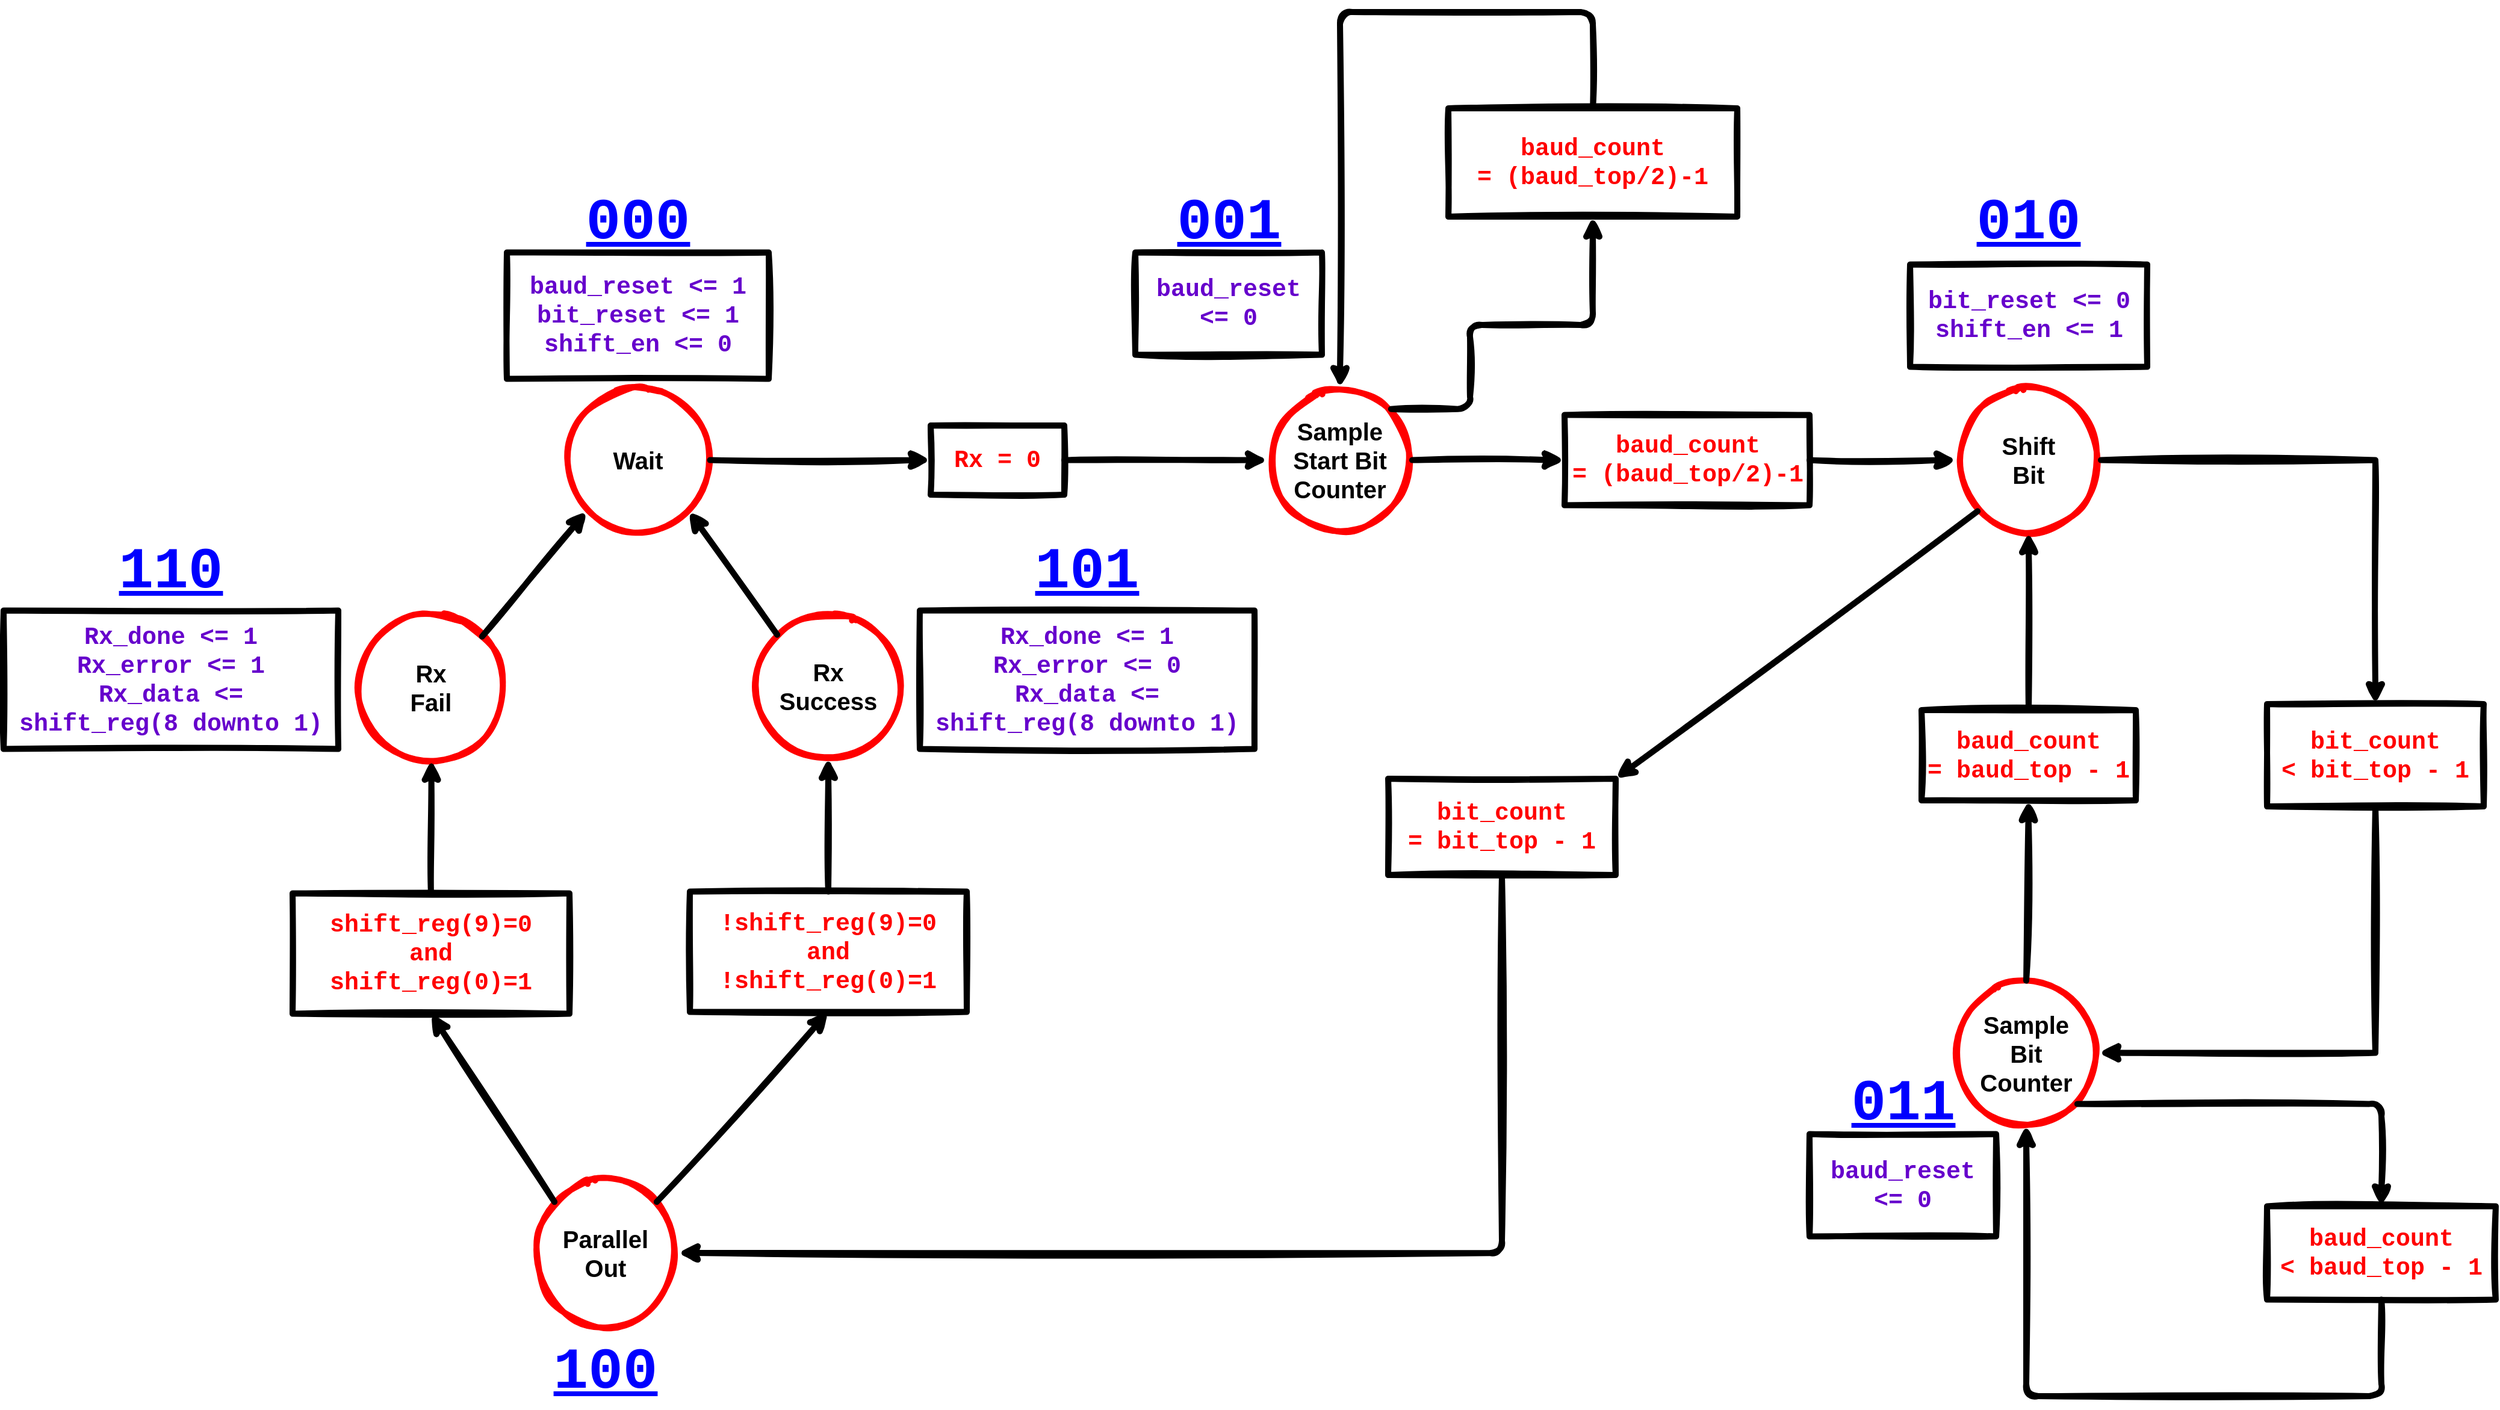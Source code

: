 <mxfile version="18.1.2" type="github">
  <diagram id="x6LJebkulXxpP8k-j8Yy" name="Page-1">
    <mxGraphModel dx="3160" dy="1676" grid="0" gridSize="10" guides="1" tooltips="1" connect="1" arrows="1" fold="1" page="1" pageScale="1" pageWidth="2336" pageHeight="1654" math="0" shadow="0">
      <root>
        <mxCell id="0" />
        <mxCell id="1" parent="0" />
        <mxCell id="wVWjdl_f4s-kxVcAb7ZQ-7" value="" style="group;rounded=0;sketch=1;" parent="1" vertex="1" connectable="0">
          <mxGeometry x="599.75" y="564.3" width="120" height="120" as="geometry" />
        </mxCell>
        <mxCell id="wVWjdl_f4s-kxVcAb7ZQ-8" value="" style="ellipse;whiteSpace=wrap;html=1;rounded=0;strokeWidth=5;sketch=1;strokeColor=#FF0000;" parent="wVWjdl_f4s-kxVcAb7ZQ-7" vertex="1">
          <mxGeometry width="120" height="120" as="geometry" />
        </mxCell>
        <mxCell id="wVWjdl_f4s-kxVcAb7ZQ-9" value="&lt;b style=&quot;font-size: 20px;&quot;&gt;Wait&lt;/b&gt;" style="text;html=1;strokeColor=none;fillColor=none;align=center;verticalAlign=middle;whiteSpace=wrap;rounded=0;sketch=1;" parent="wVWjdl_f4s-kxVcAb7ZQ-7" vertex="1">
          <mxGeometry x="15" y="37.5" width="90" height="45" as="geometry" />
        </mxCell>
        <mxCell id="wVWjdl_f4s-kxVcAb7ZQ-63" value="" style="group;rounded=0;sketch=1;" parent="1" vertex="1" connectable="0">
          <mxGeometry x="1183" y="564.3" width="120" height="120" as="geometry" />
        </mxCell>
        <mxCell id="wVWjdl_f4s-kxVcAb7ZQ-64" value="" style="ellipse;whiteSpace=wrap;html=1;rounded=0;strokeWidth=5;sketch=1;strokeColor=#FF0000;" parent="wVWjdl_f4s-kxVcAb7ZQ-63" vertex="1">
          <mxGeometry width="120" height="120" as="geometry" />
        </mxCell>
        <mxCell id="wVWjdl_f4s-kxVcAb7ZQ-65" value="&lt;b style=&quot;font-size: 20px;&quot;&gt;Sample&lt;br&gt;Start Bit&lt;br&gt;Counter&lt;br&gt;&lt;/b&gt;" style="text;html=1;strokeColor=none;fillColor=none;align=center;verticalAlign=middle;whiteSpace=wrap;rounded=0;sketch=1;" parent="wVWjdl_f4s-kxVcAb7ZQ-63" vertex="1">
          <mxGeometry x="15" y="37.5" width="90" height="45" as="geometry" />
        </mxCell>
        <mxCell id="wVWjdl_f4s-kxVcAb7ZQ-66" value="" style="group;rounded=0;sketch=1;" parent="1" vertex="1" connectable="0">
          <mxGeometry x="1755" y="564.3" width="120" height="120" as="geometry" />
        </mxCell>
        <mxCell id="wVWjdl_f4s-kxVcAb7ZQ-67" value="" style="ellipse;whiteSpace=wrap;html=1;rounded=0;strokeWidth=5;sketch=1;strokeColor=#FF0000;" parent="wVWjdl_f4s-kxVcAb7ZQ-66" vertex="1">
          <mxGeometry width="120" height="120" as="geometry" />
        </mxCell>
        <mxCell id="wVWjdl_f4s-kxVcAb7ZQ-68" value="&lt;b style=&quot;font-size: 20px;&quot;&gt;Shift&lt;br&gt;Bit&lt;br&gt;&lt;/b&gt;" style="text;html=1;strokeColor=none;fillColor=none;align=center;verticalAlign=middle;whiteSpace=wrap;rounded=0;sketch=1;" parent="wVWjdl_f4s-kxVcAb7ZQ-66" vertex="1">
          <mxGeometry x="15" y="37.5" width="90" height="45" as="geometry" />
        </mxCell>
        <mxCell id="wVWjdl_f4s-kxVcAb7ZQ-69" value="" style="group;rounded=0;sketch=1;" parent="1" vertex="1" connectable="0">
          <mxGeometry x="1753" y="1056.8" width="120" height="120" as="geometry" />
        </mxCell>
        <mxCell id="wVWjdl_f4s-kxVcAb7ZQ-70" value="" style="ellipse;whiteSpace=wrap;html=1;rounded=0;strokeWidth=5;sketch=1;strokeColor=#FF0000;" parent="wVWjdl_f4s-kxVcAb7ZQ-69" vertex="1">
          <mxGeometry width="120" height="120" as="geometry" />
        </mxCell>
        <mxCell id="wVWjdl_f4s-kxVcAb7ZQ-71" value="&lt;b style=&quot;font-size: 20px;&quot;&gt;Sample&lt;br&gt;Bit&lt;br&gt;Counter&lt;br&gt;&lt;/b&gt;" style="text;html=1;strokeColor=none;fillColor=none;align=center;verticalAlign=middle;whiteSpace=wrap;rounded=0;sketch=1;" parent="wVWjdl_f4s-kxVcAb7ZQ-69" vertex="1">
          <mxGeometry x="15" y="37.5" width="90" height="45" as="geometry" />
        </mxCell>
        <mxCell id="wVWjdl_f4s-kxVcAb7ZQ-72" value="" style="group;rounded=0;sketch=1;" parent="1" vertex="1" connectable="0">
          <mxGeometry x="573" y="1223.05" width="120" height="120" as="geometry" />
        </mxCell>
        <mxCell id="wVWjdl_f4s-kxVcAb7ZQ-73" value="" style="ellipse;whiteSpace=wrap;html=1;rounded=0;strokeWidth=5;sketch=1;strokeColor=#FF0000;" parent="wVWjdl_f4s-kxVcAb7ZQ-72" vertex="1">
          <mxGeometry width="120" height="120" as="geometry" />
        </mxCell>
        <mxCell id="wVWjdl_f4s-kxVcAb7ZQ-74" value="&lt;b style=&quot;font-size: 20px;&quot;&gt;Parallel&lt;br&gt;Out&lt;br&gt;&lt;/b&gt;" style="text;html=1;strokeColor=none;fillColor=none;align=center;verticalAlign=middle;whiteSpace=wrap;rounded=0;sketch=1;" parent="wVWjdl_f4s-kxVcAb7ZQ-72" vertex="1">
          <mxGeometry x="15" y="37.5" width="90" height="45" as="geometry" />
        </mxCell>
        <mxCell id="wVWjdl_f4s-kxVcAb7ZQ-75" value="&lt;font size=&quot;1&quot; style=&quot;&quot; face=&quot;Courier New&quot;&gt;&lt;b style=&quot;&quot;&gt;&lt;u style=&quot;font-size: 48px;&quot;&gt;000&lt;/u&gt;&lt;/b&gt;&lt;/font&gt;" style="text;html=1;strokeColor=none;fillColor=none;align=center;verticalAlign=middle;whiteSpace=wrap;rounded=0;fontColor=#0000FF;sketch=1;" parent="1" vertex="1">
          <mxGeometry x="629.75" y="411.8" width="60" height="30" as="geometry" />
        </mxCell>
        <mxCell id="wVWjdl_f4s-kxVcAb7ZQ-76" value="&lt;font size=&quot;1&quot; style=&quot;&quot; face=&quot;Courier New&quot;&gt;&lt;b style=&quot;&quot;&gt;&lt;u style=&quot;font-size: 48px;&quot;&gt;001&lt;/u&gt;&lt;/b&gt;&lt;/font&gt;" style="text;html=1;strokeColor=none;fillColor=none;align=center;verticalAlign=middle;whiteSpace=wrap;rounded=0;fontColor=#0000FF;sketch=1;" parent="1" vertex="1">
          <mxGeometry x="1120.5" y="411.8" width="60" height="30" as="geometry" />
        </mxCell>
        <mxCell id="wVWjdl_f4s-kxVcAb7ZQ-77" value="&lt;font size=&quot;1&quot; style=&quot;&quot; face=&quot;Courier New&quot;&gt;&lt;b style=&quot;&quot;&gt;&lt;u style=&quot;font-size: 48px;&quot;&gt;010&lt;/u&gt;&lt;/b&gt;&lt;/font&gt;" style="text;html=1;strokeColor=none;fillColor=none;align=center;verticalAlign=middle;whiteSpace=wrap;rounded=0;fontColor=#0000FF;sketch=1;" parent="1" vertex="1">
          <mxGeometry x="1785" y="411.8" width="60" height="30" as="geometry" />
        </mxCell>
        <mxCell id="wVWjdl_f4s-kxVcAb7ZQ-78" value="&lt;font size=&quot;1&quot; style=&quot;&quot; face=&quot;Courier New&quot;&gt;&lt;b style=&quot;&quot;&gt;&lt;u style=&quot;font-size: 48px;&quot;&gt;100&lt;/u&gt;&lt;/b&gt;&lt;/font&gt;" style="text;html=1;strokeColor=none;fillColor=none;align=center;verticalAlign=middle;whiteSpace=wrap;rounded=0;fontColor=#0000FF;sketch=1;" parent="1" vertex="1">
          <mxGeometry x="603" y="1366.8" width="60" height="30" as="geometry" />
        </mxCell>
        <mxCell id="wVWjdl_f4s-kxVcAb7ZQ-79" value="&lt;font size=&quot;1&quot; style=&quot;&quot; face=&quot;Courier New&quot;&gt;&lt;b style=&quot;&quot;&gt;&lt;u style=&quot;font-size: 48px;&quot;&gt;011&lt;/u&gt;&lt;/b&gt;&lt;/font&gt;" style="text;html=1;strokeColor=none;fillColor=none;align=center;verticalAlign=middle;whiteSpace=wrap;rounded=0;fontColor=#0000FF;sketch=1;" parent="1" vertex="1">
          <mxGeometry x="1680.5" y="1144.3" width="60" height="30" as="geometry" />
        </mxCell>
        <mxCell id="wVWjdl_f4s-kxVcAb7ZQ-204" style="edgeStyle=orthogonalEdgeStyle;sketch=1;orthogonalLoop=1;jettySize=auto;html=1;exitX=0.5;exitY=0;exitDx=0;exitDy=0;entryX=0.5;entryY=0;entryDx=0;entryDy=0;fontFamily=Courier New;fontSize=20;fontColor=#6600CC;strokeWidth=5;" parent="1" source="wVWjdl_f4s-kxVcAb7ZQ-95" target="wVWjdl_f4s-kxVcAb7ZQ-64" edge="1">
          <mxGeometry relative="1" as="geometry">
            <Array as="points">
              <mxPoint x="1453" y="252" />
              <mxPoint x="1243" y="252" />
            </Array>
          </mxGeometry>
        </mxCell>
        <mxCell id="wVWjdl_f4s-kxVcAb7ZQ-95" value="&lt;b style=&quot;font-family: &amp;quot;Courier New&amp;quot;; font-size: 20px;&quot;&gt;baud_count&lt;br&gt;= (baud_top/2)-1&lt;/b&gt;&lt;font style=&quot;font-size: 20px;&quot; face=&quot;Courier New&quot;&gt;&lt;b style=&quot;&quot;&gt;&lt;br&gt;&lt;/b&gt;&lt;/font&gt;" style="text;html=1;strokeColor=default;fillColor=none;align=center;verticalAlign=middle;whiteSpace=wrap;rounded=0;fontColor=#FF0000;strokeWidth=5;sketch=1;" parent="1" vertex="1">
          <mxGeometry x="1333" y="332" width="240" height="90" as="geometry" />
        </mxCell>
        <mxCell id="wVWjdl_f4s-kxVcAb7ZQ-173" style="edgeStyle=orthogonalEdgeStyle;sketch=1;orthogonalLoop=1;jettySize=auto;html=1;exitX=0.5;exitY=1;exitDx=0;exitDy=0;entryX=1;entryY=0.5;entryDx=0;entryDy=0;fontFamily=Courier New;fontSize=20;fontColor=#6600CC;strokeWidth=5;" parent="1" source="wVWjdl_f4s-kxVcAb7ZQ-96" target="wVWjdl_f4s-kxVcAb7ZQ-73" edge="1">
          <mxGeometry relative="1" as="geometry" />
        </mxCell>
        <mxCell id="wVWjdl_f4s-kxVcAb7ZQ-96" value="&lt;font style=&quot;font-size: 20px;&quot; face=&quot;Courier New&quot;&gt;&lt;b style=&quot;&quot;&gt;bit_count&lt;br&gt;= bit_top - 1&lt;br&gt;&lt;/b&gt;&lt;/font&gt;" style="text;html=1;strokeColor=default;fillColor=none;align=center;verticalAlign=middle;whiteSpace=wrap;rounded=0;fontColor=#FF0000;strokeWidth=5;sketch=1;" parent="1" vertex="1">
          <mxGeometry x="1283" y="889" width="189" height="80" as="geometry" />
        </mxCell>
        <mxCell id="wVWjdl_f4s-kxVcAb7ZQ-200" style="edgeStyle=orthogonalEdgeStyle;sketch=1;orthogonalLoop=1;jettySize=auto;html=1;exitX=0.5;exitY=1;exitDx=0;exitDy=0;entryX=0.5;entryY=1;entryDx=0;entryDy=0;fontFamily=Courier New;fontSize=20;fontColor=#6600CC;strokeWidth=5;" parent="1" source="wVWjdl_f4s-kxVcAb7ZQ-97" target="wVWjdl_f4s-kxVcAb7ZQ-70" edge="1">
          <mxGeometry relative="1" as="geometry">
            <Array as="points">
              <mxPoint x="2108" y="1402" />
              <mxPoint x="1813" y="1402" />
            </Array>
          </mxGeometry>
        </mxCell>
        <mxCell id="wVWjdl_f4s-kxVcAb7ZQ-97" value="&lt;font style=&quot;font-size: 20px;&quot; face=&quot;Courier New&quot;&gt;&lt;b style=&quot;&quot;&gt;baud_count&lt;br&gt;&amp;lt; baud_top - 1&lt;br&gt;&lt;/b&gt;&lt;/font&gt;" style="text;html=1;strokeColor=default;fillColor=none;align=center;verticalAlign=middle;whiteSpace=wrap;rounded=0;fontColor=#FF0000;sketch=1;strokeWidth=5;" parent="1" vertex="1">
          <mxGeometry x="2013" y="1244.3" width="190" height="77.5" as="geometry" />
        </mxCell>
        <mxCell id="wVWjdl_f4s-kxVcAb7ZQ-155" style="edgeStyle=orthogonalEdgeStyle;rounded=0;sketch=1;orthogonalLoop=1;jettySize=auto;html=1;exitX=0.5;exitY=1;exitDx=0;exitDy=0;entryX=1;entryY=0.5;entryDx=0;entryDy=0;fontFamily=Courier New;fontSize=20;fontColor=#6600CC;strokeWidth=5;" parent="1" source="wVWjdl_f4s-kxVcAb7ZQ-98" target="wVWjdl_f4s-kxVcAb7ZQ-70" edge="1">
          <mxGeometry relative="1" as="geometry" />
        </mxCell>
        <mxCell id="wVWjdl_f4s-kxVcAb7ZQ-98" value="&lt;font style=&quot;font-size: 20px;&quot; face=&quot;Courier New&quot;&gt;&lt;b style=&quot;&quot;&gt;bit_count&lt;br&gt;&amp;lt; bit_top - 1&lt;br&gt;&lt;/b&gt;&lt;/font&gt;" style="text;html=1;strokeColor=default;fillColor=none;align=center;verticalAlign=middle;whiteSpace=wrap;rounded=0;fontColor=#FF0000;strokeWidth=5;sketch=1;" parent="1" vertex="1">
          <mxGeometry x="2013" y="827" width="180" height="85" as="geometry" />
        </mxCell>
        <mxCell id="wVWjdl_f4s-kxVcAb7ZQ-153" style="edgeStyle=orthogonalEdgeStyle;rounded=0;sketch=1;orthogonalLoop=1;jettySize=auto;html=1;exitX=0.5;exitY=0;exitDx=0;exitDy=0;entryX=0.5;entryY=1;entryDx=0;entryDy=0;fontFamily=Courier New;fontSize=20;fontColor=#6600CC;strokeWidth=5;" parent="1" source="wVWjdl_f4s-kxVcAb7ZQ-101" target="wVWjdl_f4s-kxVcAb7ZQ-67" edge="1">
          <mxGeometry relative="1" as="geometry" />
        </mxCell>
        <mxCell id="wVWjdl_f4s-kxVcAb7ZQ-101" value="&lt;font style=&quot;font-size: 20px;&quot; face=&quot;Courier New&quot;&gt;&lt;b style=&quot;&quot;&gt;baud_count&lt;br&gt;= baud_top - 1&lt;br&gt;&lt;/b&gt;&lt;/font&gt;" style="text;html=1;strokeColor=default;fillColor=none;align=center;verticalAlign=middle;whiteSpace=wrap;rounded=0;fontColor=#FF0000;strokeWidth=5;sketch=1;" parent="1" vertex="1">
          <mxGeometry x="1726" y="832" width="178" height="75" as="geometry" />
        </mxCell>
        <mxCell id="wVWjdl_f4s-kxVcAb7ZQ-102" value="&lt;font color=&quot;#6600cc&quot; style=&quot;font-size: 20px;&quot; face=&quot;Courier New&quot;&gt;&lt;b style=&quot;&quot;&gt;bit_reset &amp;lt;= 0&lt;br&gt;shift_en &amp;lt;= 1&lt;br&gt;&lt;/b&gt;&lt;/font&gt;" style="text;html=1;strokeColor=default;fillColor=none;align=center;verticalAlign=middle;whiteSpace=wrap;rounded=0;fontColor=#0000FF;sketch=1;strokeWidth=5;" parent="1" vertex="1">
          <mxGeometry x="1716.5" y="461.8" width="197" height="85" as="geometry" />
        </mxCell>
        <mxCell id="wVWjdl_f4s-kxVcAb7ZQ-151" style="edgeStyle=orthogonalEdgeStyle;rounded=0;sketch=1;orthogonalLoop=1;jettySize=auto;html=1;exitX=1;exitY=0.5;exitDx=0;exitDy=0;entryX=0;entryY=0.5;entryDx=0;entryDy=0;fontFamily=Courier New;fontSize=20;fontColor=#6600CC;strokeWidth=5;" parent="1" source="wVWjdl_f4s-kxVcAb7ZQ-93" target="wVWjdl_f4s-kxVcAb7ZQ-67" edge="1">
          <mxGeometry relative="1" as="geometry" />
        </mxCell>
        <mxCell id="wVWjdl_f4s-kxVcAb7ZQ-93" value="&lt;font style=&quot;font-size: 20px;&quot; face=&quot;Courier New&quot;&gt;&lt;b style=&quot;&quot;&gt;baud_count&lt;br&gt;= (baud_top/2)-1&lt;br&gt;&lt;/b&gt;&lt;/font&gt;" style="text;html=1;strokeColor=default;fillColor=none;align=center;verticalAlign=middle;whiteSpace=wrap;rounded=0;fontColor=#FF0000;strokeWidth=5;sketch=1;" parent="1" vertex="1">
          <mxGeometry x="1429.5" y="586.8" width="203.5" height="75" as="geometry" />
        </mxCell>
        <mxCell id="wVWjdl_f4s-kxVcAb7ZQ-164" style="edgeStyle=orthogonalEdgeStyle;rounded=0;sketch=1;orthogonalLoop=1;jettySize=auto;html=1;exitX=1;exitY=0.5;exitDx=0;exitDy=0;entryX=0;entryY=0.5;entryDx=0;entryDy=0;fontFamily=Courier New;fontSize=20;fontColor=#6600CC;strokeWidth=5;" parent="1" source="wVWjdl_f4s-kxVcAb7ZQ-89" target="wVWjdl_f4s-kxVcAb7ZQ-64" edge="1">
          <mxGeometry relative="1" as="geometry" />
        </mxCell>
        <mxCell id="wVWjdl_f4s-kxVcAb7ZQ-89" value="&lt;font size=&quot;1&quot; style=&quot;&quot; face=&quot;Courier New&quot;&gt;&lt;b style=&quot;font-size: 20px;&quot;&gt;Rx = 0&lt;/b&gt;&lt;/font&gt;" style="text;html=1;strokeColor=default;fillColor=none;align=center;verticalAlign=middle;whiteSpace=wrap;rounded=0;fontColor=#FF0000;strokeWidth=5;sketch=1;" parent="1" vertex="1">
          <mxGeometry x="903" y="595.55" width="111" height="57.5" as="geometry" />
        </mxCell>
        <mxCell id="wVWjdl_f4s-kxVcAb7ZQ-143" value="&lt;font color=&quot;#6600cc&quot; size=&quot;1&quot; style=&quot;&quot; face=&quot;Courier New&quot;&gt;&lt;b style=&quot;font-size: 20px;&quot;&gt;baud_reset &amp;lt;= 0&lt;br&gt;&lt;/b&gt;&lt;/font&gt;" style="text;html=1;strokeColor=default;fillColor=none;align=center;verticalAlign=middle;whiteSpace=wrap;rounded=0;fontColor=#0000FF;sketch=1;strokeWidth=5;" parent="1" vertex="1">
          <mxGeometry x="1073" y="451.8" width="155" height="85" as="geometry" />
        </mxCell>
        <mxCell id="wVWjdl_f4s-kxVcAb7ZQ-144" value="&lt;font color=&quot;#6600cc&quot; style=&quot;font-size: 20px;&quot; face=&quot;Courier New&quot;&gt;&lt;b style=&quot;&quot;&gt;baud_reset &amp;lt;= 1&lt;br&gt;bit_reset &amp;lt;= 1&lt;br&gt;shift_en &amp;lt;= 0&lt;br&gt;&lt;/b&gt;&lt;/font&gt;" style="text;html=1;strokeColor=default;fillColor=none;align=center;verticalAlign=middle;whiteSpace=wrap;rounded=0;fontColor=#0000FF;sketch=1;strokeWidth=5;" parent="1" vertex="1">
          <mxGeometry x="551" y="451.8" width="217.5" height="105" as="geometry" />
        </mxCell>
        <mxCell id="wVWjdl_f4s-kxVcAb7ZQ-150" style="edgeStyle=orthogonalEdgeStyle;rounded=0;sketch=1;orthogonalLoop=1;jettySize=auto;html=1;exitX=1;exitY=0.5;exitDx=0;exitDy=0;entryX=0;entryY=0.5;entryDx=0;entryDy=0;fontFamily=Courier New;fontSize=20;fontColor=#6600CC;strokeWidth=5;" parent="1" source="wVWjdl_f4s-kxVcAb7ZQ-64" target="wVWjdl_f4s-kxVcAb7ZQ-93" edge="1">
          <mxGeometry relative="1" as="geometry" />
        </mxCell>
        <mxCell id="wVWjdl_f4s-kxVcAb7ZQ-154" style="edgeStyle=orthogonalEdgeStyle;rounded=0;sketch=1;orthogonalLoop=1;jettySize=auto;html=1;exitX=1;exitY=0.5;exitDx=0;exitDy=0;entryX=0.5;entryY=0;entryDx=0;entryDy=0;fontFamily=Courier New;fontSize=20;fontColor=#6600CC;strokeWidth=5;" parent="1" source="wVWjdl_f4s-kxVcAb7ZQ-67" target="wVWjdl_f4s-kxVcAb7ZQ-98" edge="1">
          <mxGeometry relative="1" as="geometry" />
        </mxCell>
        <mxCell id="wVWjdl_f4s-kxVcAb7ZQ-157" style="edgeStyle=none;rounded=0;sketch=1;orthogonalLoop=1;jettySize=auto;html=1;exitX=0;exitY=1;exitDx=0;exitDy=0;entryX=1;entryY=0;entryDx=0;entryDy=0;fontFamily=Courier New;fontSize=20;fontColor=#6600CC;strokeWidth=5;" parent="1" source="wVWjdl_f4s-kxVcAb7ZQ-67" target="wVWjdl_f4s-kxVcAb7ZQ-96" edge="1">
          <mxGeometry relative="1" as="geometry" />
        </mxCell>
        <mxCell id="wVWjdl_f4s-kxVcAb7ZQ-163" style="edgeStyle=orthogonalEdgeStyle;rounded=0;sketch=1;orthogonalLoop=1;jettySize=auto;html=1;exitX=1;exitY=0.5;exitDx=0;exitDy=0;entryX=0;entryY=0.5;entryDx=0;entryDy=0;fontFamily=Courier New;fontSize=20;fontColor=#6600CC;strokeWidth=5;" parent="1" source="wVWjdl_f4s-kxVcAb7ZQ-8" target="wVWjdl_f4s-kxVcAb7ZQ-89" edge="1">
          <mxGeometry relative="1" as="geometry" />
        </mxCell>
        <mxCell id="wVWjdl_f4s-kxVcAb7ZQ-165" value="" style="group;rounded=0;sketch=1;" parent="1" vertex="1" connectable="0">
          <mxGeometry x="758" y="751.8" width="120" height="120" as="geometry" />
        </mxCell>
        <mxCell id="wVWjdl_f4s-kxVcAb7ZQ-166" value="" style="ellipse;whiteSpace=wrap;html=1;rounded=0;strokeWidth=5;sketch=1;strokeColor=#FF0000;" parent="wVWjdl_f4s-kxVcAb7ZQ-165" vertex="1">
          <mxGeometry width="120" height="120" as="geometry" />
        </mxCell>
        <mxCell id="wVWjdl_f4s-kxVcAb7ZQ-167" value="&lt;b style=&quot;font-size: 20px;&quot;&gt;Rx&lt;br&gt;Success&lt;br&gt;&lt;/b&gt;" style="text;html=1;strokeColor=none;fillColor=none;align=center;verticalAlign=middle;whiteSpace=wrap;rounded=0;sketch=1;" parent="wVWjdl_f4s-kxVcAb7ZQ-165" vertex="1">
          <mxGeometry x="15" y="37.5" width="90" height="45" as="geometry" />
        </mxCell>
        <mxCell id="wVWjdl_f4s-kxVcAb7ZQ-170" value="" style="group;rounded=0;sketch=1;" parent="1" vertex="1" connectable="0">
          <mxGeometry x="428" y="753.3" width="120" height="120" as="geometry" />
        </mxCell>
        <mxCell id="wVWjdl_f4s-kxVcAb7ZQ-171" value="" style="ellipse;whiteSpace=wrap;html=1;rounded=0;strokeWidth=5;sketch=1;strokeColor=#FF0000;" parent="wVWjdl_f4s-kxVcAb7ZQ-170" vertex="1">
          <mxGeometry width="120" height="120" as="geometry" />
        </mxCell>
        <mxCell id="wVWjdl_f4s-kxVcAb7ZQ-172" value="&lt;b style=&quot;font-size: 20px;&quot;&gt;Rx&lt;br&gt;Fail&lt;br&gt;&lt;/b&gt;" style="text;html=1;strokeColor=none;fillColor=none;align=center;verticalAlign=middle;whiteSpace=wrap;rounded=0;sketch=1;" parent="wVWjdl_f4s-kxVcAb7ZQ-170" vertex="1">
          <mxGeometry x="15" y="37.5" width="90" height="45" as="geometry" />
        </mxCell>
        <mxCell id="wVWjdl_f4s-kxVcAb7ZQ-179" value="&lt;font color=&quot;#6600cc&quot; size=&quot;1&quot; style=&quot;&quot; face=&quot;Courier New&quot;&gt;&lt;b style=&quot;font-size: 20px;&quot;&gt;baud_reset &amp;lt;= 0&lt;br&gt;&lt;/b&gt;&lt;/font&gt;" style="text;html=1;strokeColor=default;fillColor=none;align=center;verticalAlign=middle;whiteSpace=wrap;rounded=0;fontColor=#0000FF;sketch=1;strokeWidth=5;" parent="1" vertex="1">
          <mxGeometry x="1633" y="1184.3" width="155" height="85" as="geometry" />
        </mxCell>
        <mxCell id="wVWjdl_f4s-kxVcAb7ZQ-182" style="edgeStyle=none;sketch=1;orthogonalLoop=1;jettySize=auto;html=1;exitX=0.5;exitY=0;exitDx=0;exitDy=0;entryX=0.5;entryY=1;entryDx=0;entryDy=0;fontFamily=Courier New;fontSize=20;fontColor=#6600CC;strokeWidth=5;" parent="1" source="wVWjdl_f4s-kxVcAb7ZQ-180" target="wVWjdl_f4s-kxVcAb7ZQ-166" edge="1">
          <mxGeometry relative="1" as="geometry" />
        </mxCell>
        <mxCell id="wVWjdl_f4s-kxVcAb7ZQ-180" value="&lt;font style=&quot;font-size: 20px;&quot; face=&quot;Courier New&quot;&gt;&lt;b style=&quot;&quot;&gt;!shift_reg(9)=0&lt;br&gt;and&lt;br&gt;!shift_reg(0)=1&lt;br&gt;&lt;/b&gt;&lt;/font&gt;" style="text;html=1;strokeColor=default;fillColor=none;align=center;verticalAlign=middle;whiteSpace=wrap;rounded=0;fontColor=#FF0000;strokeWidth=5;sketch=1;" parent="1" vertex="1">
          <mxGeometry x="703" y="982.8" width="230" height="100" as="geometry" />
        </mxCell>
        <mxCell id="wVWjdl_f4s-kxVcAb7ZQ-181" style="edgeStyle=none;sketch=1;orthogonalLoop=1;jettySize=auto;html=1;exitX=1;exitY=0;exitDx=0;exitDy=0;entryX=0.5;entryY=1;entryDx=0;entryDy=0;fontFamily=Courier New;fontSize=20;fontColor=#6600CC;strokeWidth=5;" parent="1" source="wVWjdl_f4s-kxVcAb7ZQ-73" target="wVWjdl_f4s-kxVcAb7ZQ-180" edge="1">
          <mxGeometry relative="1" as="geometry" />
        </mxCell>
        <mxCell id="wVWjdl_f4s-kxVcAb7ZQ-185" style="edgeStyle=none;sketch=1;orthogonalLoop=1;jettySize=auto;html=1;exitX=0.5;exitY=0;exitDx=0;exitDy=0;fontFamily=Courier New;fontSize=20;fontColor=#6600CC;strokeWidth=5;" parent="1" source="wVWjdl_f4s-kxVcAb7ZQ-183" edge="1">
          <mxGeometry relative="1" as="geometry">
            <mxPoint x="488.333" y="873.3" as="targetPoint" />
          </mxGeometry>
        </mxCell>
        <mxCell id="wVWjdl_f4s-kxVcAb7ZQ-183" value="&lt;font style=&quot;font-size: 20px;&quot; face=&quot;Courier New&quot;&gt;&lt;b style=&quot;&quot;&gt;shift_reg(9)=0&lt;br&gt;and&lt;br&gt;shift_reg(0)=1&lt;br&gt;&lt;/b&gt;&lt;/font&gt;" style="text;html=1;strokeColor=default;fillColor=none;align=center;verticalAlign=middle;whiteSpace=wrap;rounded=0;fontColor=#FF0000;strokeWidth=5;sketch=1;" parent="1" vertex="1">
          <mxGeometry x="373" y="984.3" width="230" height="100" as="geometry" />
        </mxCell>
        <mxCell id="wVWjdl_f4s-kxVcAb7ZQ-184" style="edgeStyle=none;sketch=1;orthogonalLoop=1;jettySize=auto;html=1;exitX=0;exitY=0;exitDx=0;exitDy=0;entryX=0.5;entryY=1;entryDx=0;entryDy=0;fontFamily=Courier New;fontSize=20;fontColor=#6600CC;strokeWidth=5;" parent="1" source="wVWjdl_f4s-kxVcAb7ZQ-73" target="wVWjdl_f4s-kxVcAb7ZQ-183" edge="1">
          <mxGeometry relative="1" as="geometry" />
        </mxCell>
        <mxCell id="wVWjdl_f4s-kxVcAb7ZQ-186" style="edgeStyle=none;sketch=1;orthogonalLoop=1;jettySize=auto;html=1;exitX=1;exitY=0;exitDx=0;exitDy=0;entryX=0;entryY=1;entryDx=0;entryDy=0;fontFamily=Courier New;fontSize=20;fontColor=#6600CC;strokeWidth=5;" parent="1" source="wVWjdl_f4s-kxVcAb7ZQ-171" target="wVWjdl_f4s-kxVcAb7ZQ-8" edge="1">
          <mxGeometry relative="1" as="geometry" />
        </mxCell>
        <mxCell id="wVWjdl_f4s-kxVcAb7ZQ-187" style="edgeStyle=none;sketch=1;orthogonalLoop=1;jettySize=auto;html=1;exitX=0;exitY=0;exitDx=0;exitDy=0;entryX=1;entryY=1;entryDx=0;entryDy=0;fontFamily=Courier New;fontSize=20;fontColor=#6600CC;strokeWidth=5;" parent="1" source="wVWjdl_f4s-kxVcAb7ZQ-166" target="wVWjdl_f4s-kxVcAb7ZQ-8" edge="1">
          <mxGeometry relative="1" as="geometry" />
        </mxCell>
        <mxCell id="wVWjdl_f4s-kxVcAb7ZQ-191" value="&lt;font size=&quot;1&quot; style=&quot;&quot; face=&quot;Courier New&quot;&gt;&lt;b style=&quot;&quot;&gt;&lt;u style=&quot;font-size: 48px;&quot;&gt;101&lt;/u&gt;&lt;/b&gt;&lt;/font&gt;" style="text;html=1;strokeColor=none;fillColor=none;align=center;verticalAlign=middle;whiteSpace=wrap;rounded=0;fontColor=#0000FF;sketch=1;" parent="1" vertex="1">
          <mxGeometry x="1003" y="701.8" width="60" height="30" as="geometry" />
        </mxCell>
        <mxCell id="wVWjdl_f4s-kxVcAb7ZQ-192" value="&lt;font size=&quot;1&quot; style=&quot;&quot; face=&quot;Courier New&quot;&gt;&lt;b style=&quot;&quot;&gt;&lt;u style=&quot;font-size: 48px;&quot;&gt;110&lt;/u&gt;&lt;/b&gt;&lt;/font&gt;" style="text;html=1;strokeColor=none;fillColor=none;align=center;verticalAlign=middle;whiteSpace=wrap;rounded=0;fontColor=#0000FF;sketch=1;" parent="1" vertex="1">
          <mxGeometry x="242" y="702" width="60" height="30" as="geometry" />
        </mxCell>
        <mxCell id="wVWjdl_f4s-kxVcAb7ZQ-193" style="edgeStyle=none;sketch=1;orthogonalLoop=1;jettySize=auto;html=1;exitX=0.5;exitY=0;exitDx=0;exitDy=0;entryX=0.5;entryY=1;entryDx=0;entryDy=0;fontFamily=Courier New;fontSize=20;fontColor=#6600CC;strokeWidth=5;" parent="1" source="wVWjdl_f4s-kxVcAb7ZQ-70" target="wVWjdl_f4s-kxVcAb7ZQ-101" edge="1">
          <mxGeometry relative="1" as="geometry" />
        </mxCell>
        <mxCell id="wVWjdl_f4s-kxVcAb7ZQ-194" value="&lt;font color=&quot;#6600cc&quot; size=&quot;1&quot; style=&quot;&quot; face=&quot;Courier New&quot;&gt;&lt;b style=&quot;font-size: 20px;&quot;&gt;Rx_done &amp;lt;= 1&lt;br&gt;Rx_error &amp;lt;= 0&lt;br&gt;Rx_data &amp;lt;= &lt;br&gt;shift_reg(8 downto 1)&lt;br&gt;&lt;/b&gt;&lt;/font&gt;" style="text;html=1;strokeColor=default;fillColor=none;align=center;verticalAlign=middle;whiteSpace=wrap;rounded=0;fontColor=#0000FF;sketch=1;strokeWidth=5;" parent="1" vertex="1">
          <mxGeometry x="894" y="749.3" width="278" height="115" as="geometry" />
        </mxCell>
        <mxCell id="wVWjdl_f4s-kxVcAb7ZQ-197" value="&lt;font color=&quot;#6600cc&quot; size=&quot;1&quot; style=&quot;&quot; face=&quot;Courier New&quot;&gt;&lt;b style=&quot;font-size: 20px;&quot;&gt;Rx_done &amp;lt;= 1&lt;br&gt;Rx_error &amp;lt;= 1&lt;br&gt;Rx_data &amp;lt;= &lt;br&gt;shift_reg(8 downto 1)&lt;br&gt;&lt;/b&gt;&lt;/font&gt;" style="text;html=1;strokeColor=default;fillColor=none;align=center;verticalAlign=middle;whiteSpace=wrap;rounded=0;fontColor=#0000FF;sketch=1;strokeWidth=5;" parent="1" vertex="1">
          <mxGeometry x="133" y="749.3" width="278" height="115" as="geometry" />
        </mxCell>
        <mxCell id="wVWjdl_f4s-kxVcAb7ZQ-199" style="edgeStyle=orthogonalEdgeStyle;sketch=1;orthogonalLoop=1;jettySize=auto;html=1;exitX=1;exitY=1;exitDx=0;exitDy=0;entryX=0.5;entryY=0;entryDx=0;entryDy=0;fontFamily=Courier New;fontSize=20;fontColor=#6600CC;strokeWidth=5;" parent="1" source="wVWjdl_f4s-kxVcAb7ZQ-70" target="wVWjdl_f4s-kxVcAb7ZQ-97" edge="1">
          <mxGeometry relative="1" as="geometry" />
        </mxCell>
        <mxCell id="wVWjdl_f4s-kxVcAb7ZQ-201" style="edgeStyle=orthogonalEdgeStyle;sketch=1;orthogonalLoop=1;jettySize=auto;html=1;exitX=1;exitY=0;exitDx=0;exitDy=0;entryX=0.5;entryY=1;entryDx=0;entryDy=0;fontFamily=Courier New;fontSize=20;fontColor=#6600CC;strokeWidth=5;" parent="1" source="wVWjdl_f4s-kxVcAb7ZQ-64" target="wVWjdl_f4s-kxVcAb7ZQ-95" edge="1">
          <mxGeometry relative="1" as="geometry">
            <Array as="points">
              <mxPoint x="1351" y="582" />
              <mxPoint x="1351" y="512" />
              <mxPoint x="1453" y="512" />
            </Array>
          </mxGeometry>
        </mxCell>
      </root>
    </mxGraphModel>
  </diagram>
</mxfile>
